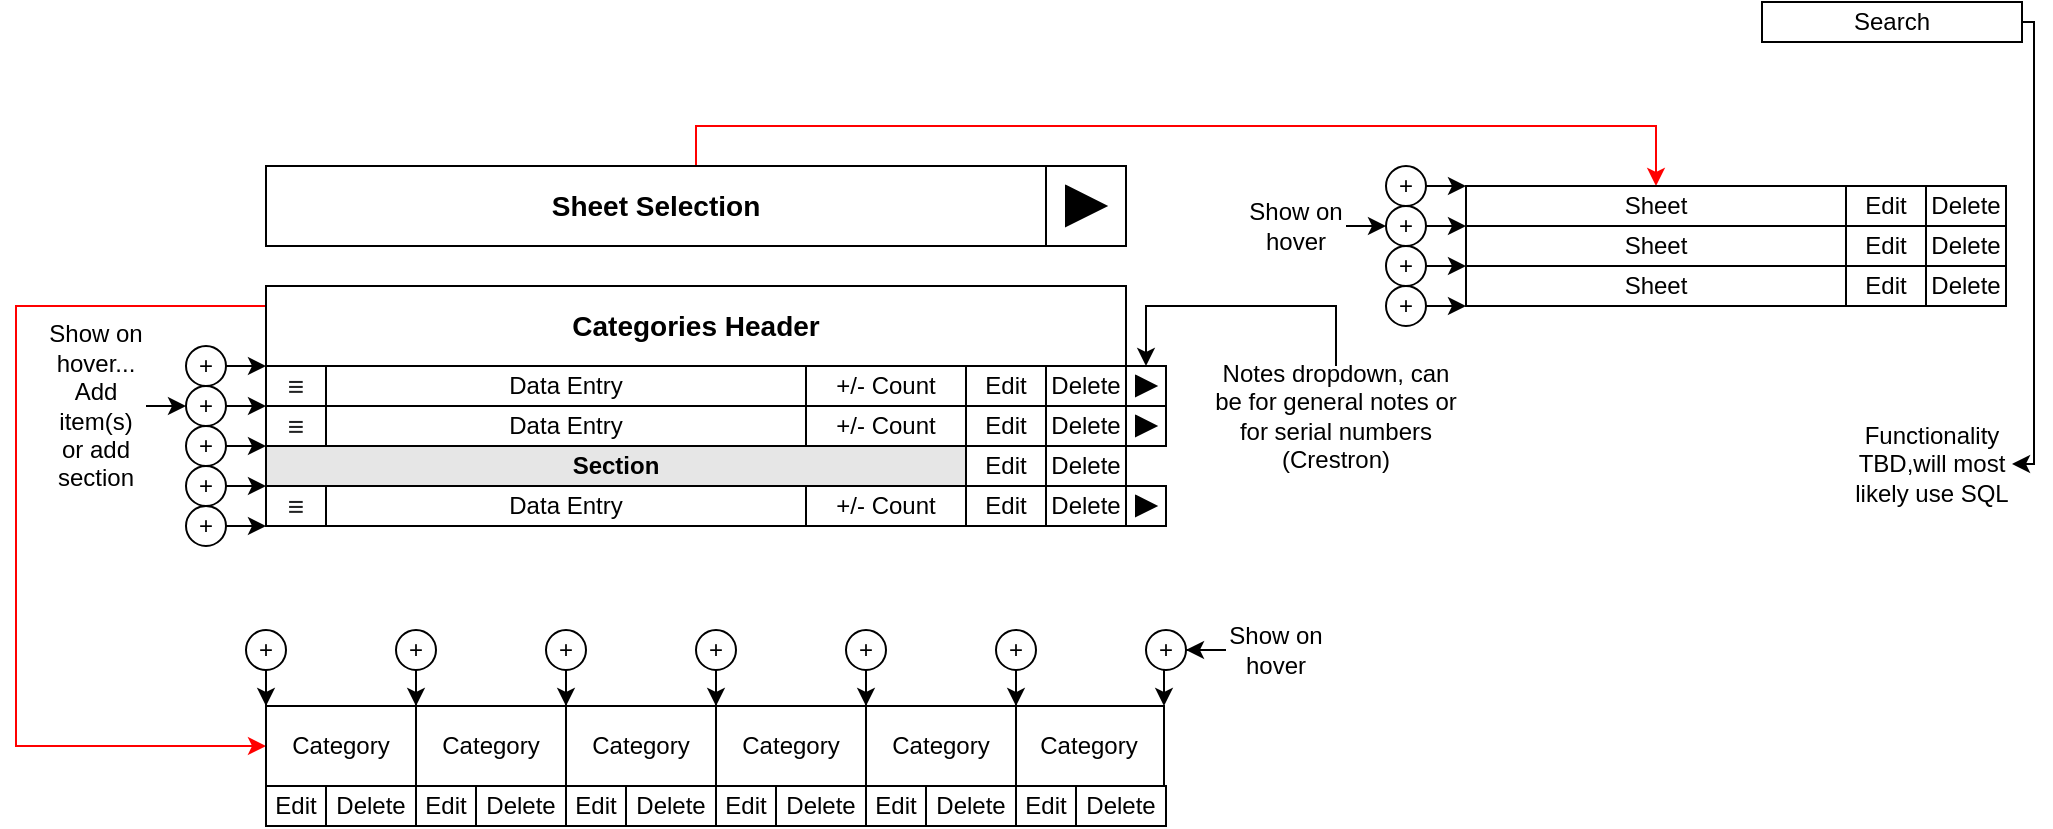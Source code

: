 <mxfile version="13.6.2" type="device"><diagram id="RHENS1DSU_hlxbDOXH_C" name="Page-1"><mxGraphModel dx="1022" dy="463" grid="0" gridSize="10" guides="1" tooltips="1" connect="1" arrows="1" fold="1" page="1" pageScale="1" pageWidth="1100" pageHeight="850" math="0" shadow="0"><root><mxCell id="0"/><mxCell id="1" parent="0"/><mxCell id="EL4wbSfKQfcHoNDGpAxY-31" style="edgeStyle=orthogonalEdgeStyle;rounded=0;orthogonalLoop=1;jettySize=auto;html=1;entryX=0.5;entryY=0;entryDx=0;entryDy=0;strokeColor=#FF0000;" parent="1" source="_UwHp0IW8KI8kmCHkKum-1" target="EL4wbSfKQfcHoNDGpAxY-26" edge="1"><mxGeometry relative="1" as="geometry"><Array as="points"><mxPoint x="424" y="70"/><mxPoint x="904" y="70"/></Array></mxGeometry></mxCell><mxCell id="_UwHp0IW8KI8kmCHkKum-1" value="Sheet Selection" style="rounded=0;whiteSpace=wrap;html=1;fontSize=14;fontStyle=1" parent="1" vertex="1"><mxGeometry x="209" y="90" width="390" height="40" as="geometry"/></mxCell><mxCell id="XSAtlldlIPVX3yGTOueM-1" style="edgeStyle=orthogonalEdgeStyle;rounded=0;orthogonalLoop=1;jettySize=auto;html=1;exitX=0;exitY=0.25;exitDx=0;exitDy=0;entryX=0;entryY=0.5;entryDx=0;entryDy=0;strokeColor=#FF0000;" parent="1" source="EL4wbSfKQfcHoNDGpAxY-2" target="XSAtlldlIPVX3yGTOueM-3" edge="1"><mxGeometry relative="1" as="geometry"><mxPoint x="205" y="457.5" as="targetPoint"/><Array as="points"><mxPoint x="84" y="160"/><mxPoint x="84" y="380"/></Array></mxGeometry></mxCell><mxCell id="EL4wbSfKQfcHoNDGpAxY-2" value="Categories Header" style="rounded=0;whiteSpace=wrap;html=1;fontStyle=1;fontSize=14;" parent="1" vertex="1"><mxGeometry x="209" y="150" width="430" height="40" as="geometry"/></mxCell><mxCell id="EL4wbSfKQfcHoNDGpAxY-3" value="Data Entry" style="rounded=0;whiteSpace=wrap;html=1;" parent="1" vertex="1"><mxGeometry x="239" y="190" width="240" height="20" as="geometry"/></mxCell><mxCell id="EL4wbSfKQfcHoNDGpAxY-4" value="Edit" style="rounded=0;whiteSpace=wrap;html=1;" parent="1" vertex="1"><mxGeometry x="559" y="190" width="40" height="20" as="geometry"/></mxCell><mxCell id="EL4wbSfKQfcHoNDGpAxY-5" value="Delete" style="rounded=0;whiteSpace=wrap;html=1;" parent="1" vertex="1"><mxGeometry x="599" y="190" width="40" height="20" as="geometry"/></mxCell><mxCell id="EL4wbSfKQfcHoNDGpAxY-6" value="Data Entry" style="rounded=0;whiteSpace=wrap;html=1;" parent="1" vertex="1"><mxGeometry x="239" y="210" width="240" height="20" as="geometry"/></mxCell><mxCell id="EL4wbSfKQfcHoNDGpAxY-7" value="Edit" style="rounded=0;whiteSpace=wrap;html=1;" parent="1" vertex="1"><mxGeometry x="559" y="210" width="40" height="20" as="geometry"/></mxCell><mxCell id="EL4wbSfKQfcHoNDGpAxY-8" value="Delete" style="rounded=0;whiteSpace=wrap;html=1;" parent="1" vertex="1"><mxGeometry x="599" y="210" width="40" height="20" as="geometry"/></mxCell><mxCell id="EL4wbSfKQfcHoNDGpAxY-15" value="Data Entry" style="rounded=0;whiteSpace=wrap;html=1;" parent="1" vertex="1"><mxGeometry x="239" y="250" width="240" height="20" as="geometry"/></mxCell><mxCell id="EL4wbSfKQfcHoNDGpAxY-16" value="Edit" style="rounded=0;whiteSpace=wrap;html=1;" parent="1" vertex="1"><mxGeometry x="559" y="250" width="40" height="20" as="geometry"/></mxCell><mxCell id="EL4wbSfKQfcHoNDGpAxY-17" value="Delete" style="rounded=0;whiteSpace=wrap;html=1;" parent="1" vertex="1"><mxGeometry x="599" y="250" width="40" height="20" as="geometry"/></mxCell><mxCell id="EL4wbSfKQfcHoNDGpAxY-18" value="+/- Count" style="rounded=0;whiteSpace=wrap;html=1;" parent="1" vertex="1"><mxGeometry x="479" y="190" width="80" height="20" as="geometry"/></mxCell><mxCell id="EL4wbSfKQfcHoNDGpAxY-22" value="+/- Count" style="rounded=0;whiteSpace=wrap;html=1;" parent="1" vertex="1"><mxGeometry x="479" y="250" width="80" height="20" as="geometry"/></mxCell><mxCell id="EL4wbSfKQfcHoNDGpAxY-24" value="+/- Count" style="rounded=0;whiteSpace=wrap;html=1;" parent="1" vertex="1"><mxGeometry x="479" y="210" width="80" height="20" as="geometry"/></mxCell><mxCell id="EL4wbSfKQfcHoNDGpAxY-26" value="Sheet" style="rounded=0;whiteSpace=wrap;html=1;" parent="1" vertex="1"><mxGeometry x="809" y="100" width="190" height="20" as="geometry"/></mxCell><mxCell id="EL4wbSfKQfcHoNDGpAxY-28" value="Edit" style="rounded=0;whiteSpace=wrap;html=1;" parent="1" vertex="1"><mxGeometry x="999" y="100" width="40" height="20" as="geometry"/></mxCell><mxCell id="EL4wbSfKQfcHoNDGpAxY-29" value="Delete" style="rounded=0;whiteSpace=wrap;html=1;" parent="1" vertex="1"><mxGeometry x="1039" y="100" width="40" height="20" as="geometry"/></mxCell><mxCell id="EL4wbSfKQfcHoNDGpAxY-33" value="&lt;span style=&quot;color: rgb(32 , 33 , 34) ; font-family: sans-serif ; font-size: 14px ; background-color: rgb(255 , 255 , 255)&quot;&gt;≡&lt;/span&gt;" style="rounded=0;whiteSpace=wrap;html=1;" parent="1" vertex="1"><mxGeometry x="209" y="190" width="30" height="20" as="geometry"/></mxCell><mxCell id="EL4wbSfKQfcHoNDGpAxY-34" value="&lt;span style=&quot;color: rgb(32 , 33 , 34) ; font-family: sans-serif ; font-size: 14px ; background-color: rgb(255 , 255 , 255)&quot;&gt;≡&lt;/span&gt;" style="rounded=0;whiteSpace=wrap;html=1;" parent="1" vertex="1"><mxGeometry x="209" y="210" width="30" height="20" as="geometry"/></mxCell><mxCell id="EL4wbSfKQfcHoNDGpAxY-35" value="&lt;span style=&quot;color: rgb(32 , 33 , 34) ; font-family: sans-serif ; font-size: 14px ; background-color: rgb(255 , 255 , 255)&quot;&gt;≡&lt;/span&gt;" style="rounded=0;whiteSpace=wrap;html=1;" parent="1" vertex="1"><mxGeometry x="209" y="250" width="30" height="20" as="geometry"/></mxCell><mxCell id="EL4wbSfKQfcHoNDGpAxY-40" style="edgeStyle=orthogonalEdgeStyle;rounded=0;orthogonalLoop=1;jettySize=auto;html=1;exitX=1;exitY=0.5;exitDx=0;exitDy=0;entryX=0;entryY=0;entryDx=0;entryDy=0;" parent="1" source="EL4wbSfKQfcHoNDGpAxY-39" target="EL4wbSfKQfcHoNDGpAxY-34" edge="1"><mxGeometry relative="1" as="geometry"/></mxCell><mxCell id="EL4wbSfKQfcHoNDGpAxY-39" value="+" style="ellipse;whiteSpace=wrap;html=1;aspect=fixed;" parent="1" vertex="1"><mxGeometry x="169" y="200" width="20" height="20" as="geometry"/></mxCell><mxCell id="EL4wbSfKQfcHoNDGpAxY-41" style="edgeStyle=orthogonalEdgeStyle;rounded=0;orthogonalLoop=1;jettySize=auto;html=1;exitX=1;exitY=0.5;exitDx=0;exitDy=0;entryX=0;entryY=0;entryDx=0;entryDy=0;" parent="1" source="EL4wbSfKQfcHoNDGpAxY-42" edge="1"><mxGeometry relative="1" as="geometry"><mxPoint x="209" y="230" as="targetPoint"/></mxGeometry></mxCell><mxCell id="EL4wbSfKQfcHoNDGpAxY-42" value="+" style="ellipse;whiteSpace=wrap;html=1;aspect=fixed;" parent="1" vertex="1"><mxGeometry x="169" y="220" width="20" height="20" as="geometry"/></mxCell><mxCell id="EL4wbSfKQfcHoNDGpAxY-43" style="edgeStyle=orthogonalEdgeStyle;rounded=0;orthogonalLoop=1;jettySize=auto;html=1;exitX=1;exitY=0.5;exitDx=0;exitDy=0;entryX=0;entryY=0;entryDx=0;entryDy=0;" parent="1" source="EL4wbSfKQfcHoNDGpAxY-44" edge="1"><mxGeometry relative="1" as="geometry"><mxPoint x="209" y="250" as="targetPoint"/></mxGeometry></mxCell><mxCell id="EL4wbSfKQfcHoNDGpAxY-44" value="+" style="ellipse;whiteSpace=wrap;html=1;aspect=fixed;" parent="1" vertex="1"><mxGeometry x="169" y="240" width="20" height="20" as="geometry"/></mxCell><mxCell id="EL4wbSfKQfcHoNDGpAxY-45" style="edgeStyle=orthogonalEdgeStyle;rounded=0;orthogonalLoop=1;jettySize=auto;html=1;exitX=1;exitY=0.5;exitDx=0;exitDy=0;entryX=0;entryY=0;entryDx=0;entryDy=0;" parent="1" source="EL4wbSfKQfcHoNDGpAxY-46" edge="1"><mxGeometry relative="1" as="geometry"><mxPoint x="209" y="190" as="targetPoint"/></mxGeometry></mxCell><mxCell id="EL4wbSfKQfcHoNDGpAxY-46" value="+" style="ellipse;whiteSpace=wrap;html=1;aspect=fixed;" parent="1" vertex="1"><mxGeometry x="169" y="180" width="20" height="20" as="geometry"/></mxCell><mxCell id="EL4wbSfKQfcHoNDGpAxY-48" style="edgeStyle=orthogonalEdgeStyle;rounded=0;orthogonalLoop=1;jettySize=auto;html=1;exitX=1;exitY=0.5;exitDx=0;exitDy=0;entryX=0;entryY=0.5;entryDx=0;entryDy=0;" parent="1" source="EL4wbSfKQfcHoNDGpAxY-47" target="EL4wbSfKQfcHoNDGpAxY-39" edge="1"><mxGeometry relative="1" as="geometry"/></mxCell><mxCell id="EL4wbSfKQfcHoNDGpAxY-47" value="Show on hover...&lt;br&gt;Add item(s) or add section" style="text;html=1;strokeColor=none;fillColor=none;align=center;verticalAlign=middle;whiteSpace=wrap;rounded=0;" parent="1" vertex="1"><mxGeometry x="99" y="162.5" width="50" height="95" as="geometry"/></mxCell><mxCell id="EL4wbSfKQfcHoNDGpAxY-49" style="edgeStyle=orthogonalEdgeStyle;rounded=0;orthogonalLoop=1;jettySize=auto;html=1;exitX=1;exitY=0.5;exitDx=0;exitDy=0;entryX=0;entryY=0;entryDx=0;entryDy=0;" parent="1" source="EL4wbSfKQfcHoNDGpAxY-50" edge="1"><mxGeometry relative="1" as="geometry"><mxPoint x="809" y="120" as="targetPoint"/></mxGeometry></mxCell><mxCell id="EL4wbSfKQfcHoNDGpAxY-50" value="+" style="ellipse;whiteSpace=wrap;html=1;aspect=fixed;" parent="1" vertex="1"><mxGeometry x="769" y="110" width="20" height="20" as="geometry"/></mxCell><mxCell id="EL4wbSfKQfcHoNDGpAxY-51" style="edgeStyle=orthogonalEdgeStyle;rounded=0;orthogonalLoop=1;jettySize=auto;html=1;exitX=1;exitY=0.5;exitDx=0;exitDy=0;entryX=0;entryY=0;entryDx=0;entryDy=0;" parent="1" source="EL4wbSfKQfcHoNDGpAxY-52" edge="1"><mxGeometry relative="1" as="geometry"><mxPoint x="809" y="140" as="targetPoint"/></mxGeometry></mxCell><mxCell id="EL4wbSfKQfcHoNDGpAxY-52" value="+" style="ellipse;whiteSpace=wrap;html=1;aspect=fixed;" parent="1" vertex="1"><mxGeometry x="769" y="130" width="20" height="20" as="geometry"/></mxCell><mxCell id="EL4wbSfKQfcHoNDGpAxY-53" style="edgeStyle=orthogonalEdgeStyle;rounded=0;orthogonalLoop=1;jettySize=auto;html=1;exitX=1;exitY=0.5;exitDx=0;exitDy=0;entryX=0;entryY=0;entryDx=0;entryDy=0;" parent="1" source="EL4wbSfKQfcHoNDGpAxY-54" edge="1"><mxGeometry relative="1" as="geometry"><mxPoint x="809" y="160" as="targetPoint"/></mxGeometry></mxCell><mxCell id="EL4wbSfKQfcHoNDGpAxY-54" value="+" style="ellipse;whiteSpace=wrap;html=1;aspect=fixed;" parent="1" vertex="1"><mxGeometry x="769" y="150" width="20" height="20" as="geometry"/></mxCell><mxCell id="EL4wbSfKQfcHoNDGpAxY-55" style="edgeStyle=orthogonalEdgeStyle;rounded=0;orthogonalLoop=1;jettySize=auto;html=1;exitX=1;exitY=0.5;exitDx=0;exitDy=0;entryX=0;entryY=0;entryDx=0;entryDy=0;" parent="1" source="EL4wbSfKQfcHoNDGpAxY-56" edge="1"><mxGeometry relative="1" as="geometry"><mxPoint x="809" y="100" as="targetPoint"/></mxGeometry></mxCell><mxCell id="EL4wbSfKQfcHoNDGpAxY-56" value="+" style="ellipse;whiteSpace=wrap;html=1;aspect=fixed;" parent="1" vertex="1"><mxGeometry x="769" y="90" width="20" height="20" as="geometry"/></mxCell><mxCell id="EL4wbSfKQfcHoNDGpAxY-57" style="edgeStyle=orthogonalEdgeStyle;rounded=0;orthogonalLoop=1;jettySize=auto;html=1;exitX=1;exitY=0.5;exitDx=0;exitDy=0;entryX=0;entryY=0.5;entryDx=0;entryDy=0;" parent="1" source="EL4wbSfKQfcHoNDGpAxY-58" target="EL4wbSfKQfcHoNDGpAxY-50" edge="1"><mxGeometry relative="1" as="geometry"/></mxCell><mxCell id="EL4wbSfKQfcHoNDGpAxY-58" value="Show on hover" style="text;html=1;strokeColor=none;fillColor=none;align=center;verticalAlign=middle;whiteSpace=wrap;rounded=0;" parent="1" vertex="1"><mxGeometry x="699" y="95" width="50" height="50" as="geometry"/></mxCell><mxCell id="EL4wbSfKQfcHoNDGpAxY-59" value="Sheet" style="rounded=0;whiteSpace=wrap;html=1;" parent="1" vertex="1"><mxGeometry x="809" y="120" width="190" height="20" as="geometry"/></mxCell><mxCell id="EL4wbSfKQfcHoNDGpAxY-60" value="Edit" style="rounded=0;whiteSpace=wrap;html=1;" parent="1" vertex="1"><mxGeometry x="999" y="120" width="40" height="20" as="geometry"/></mxCell><mxCell id="EL4wbSfKQfcHoNDGpAxY-61" value="Delete" style="rounded=0;whiteSpace=wrap;html=1;" parent="1" vertex="1"><mxGeometry x="1039" y="120" width="40" height="20" as="geometry"/></mxCell><mxCell id="EL4wbSfKQfcHoNDGpAxY-62" value="Sheet" style="rounded=0;whiteSpace=wrap;html=1;" parent="1" vertex="1"><mxGeometry x="809" y="140" width="190" height="20" as="geometry"/></mxCell><mxCell id="EL4wbSfKQfcHoNDGpAxY-63" value="Edit" style="rounded=0;whiteSpace=wrap;html=1;" parent="1" vertex="1"><mxGeometry x="999" y="140" width="40" height="20" as="geometry"/></mxCell><mxCell id="EL4wbSfKQfcHoNDGpAxY-64" value="Delete" style="rounded=0;whiteSpace=wrap;html=1;" parent="1" vertex="1"><mxGeometry x="1039" y="140" width="40" height="20" as="geometry"/></mxCell><mxCell id="EL4wbSfKQfcHoNDGpAxY-68" value="" style="rounded=0;whiteSpace=wrap;html=1;" parent="1" vertex="1"><mxGeometry x="599" y="90" width="40" height="40" as="geometry"/></mxCell><mxCell id="EL4wbSfKQfcHoNDGpAxY-69" value="" style="triangle;whiteSpace=wrap;html=1;fillColor=#000000;" parent="1" vertex="1"><mxGeometry x="609" y="100" width="20" height="20" as="geometry"/></mxCell><mxCell id="rs5mpeiaYi7JldL0CaZV-3" value="" style="rounded=0;whiteSpace=wrap;html=1;" parent="1" vertex="1"><mxGeometry x="639" y="190" width="20" height="20" as="geometry"/></mxCell><mxCell id="rs5mpeiaYi7JldL0CaZV-4" value="" style="triangle;whiteSpace=wrap;html=1;fillColor=#000000;" parent="1" vertex="1"><mxGeometry x="644" y="195" width="10" height="10" as="geometry"/></mxCell><mxCell id="rs5mpeiaYi7JldL0CaZV-5" value="" style="rounded=0;whiteSpace=wrap;html=1;" parent="1" vertex="1"><mxGeometry x="639" y="250" width="20" height="20" as="geometry"/></mxCell><mxCell id="rs5mpeiaYi7JldL0CaZV-6" value="" style="triangle;whiteSpace=wrap;html=1;fillColor=#000000;" parent="1" vertex="1"><mxGeometry x="644" y="255" width="10" height="10" as="geometry"/></mxCell><mxCell id="rs5mpeiaYi7JldL0CaZV-7" value="" style="rounded=0;whiteSpace=wrap;html=1;" parent="1" vertex="1"><mxGeometry x="639" y="210" width="20" height="20" as="geometry"/></mxCell><mxCell id="rs5mpeiaYi7JldL0CaZV-8" value="" style="triangle;whiteSpace=wrap;html=1;fillColor=#000000;" parent="1" vertex="1"><mxGeometry x="644" y="215" width="10" height="10" as="geometry"/></mxCell><mxCell id="rs5mpeiaYi7JldL0CaZV-11" style="edgeStyle=orthogonalEdgeStyle;rounded=0;orthogonalLoop=1;jettySize=auto;html=1;exitX=0.5;exitY=0;exitDx=0;exitDy=0;entryX=0.5;entryY=0;entryDx=0;entryDy=0;" parent="1" source="rs5mpeiaYi7JldL0CaZV-10" target="rs5mpeiaYi7JldL0CaZV-3" edge="1"><mxGeometry relative="1" as="geometry"><Array as="points"><mxPoint x="744" y="160"/><mxPoint x="649" y="160"/></Array></mxGeometry></mxCell><mxCell id="rs5mpeiaYi7JldL0CaZV-10" value="Notes dropdown, can be for general notes or for serial numbers (Crestron)" style="text;html=1;strokeColor=none;fillColor=none;align=center;verticalAlign=middle;whiteSpace=wrap;rounded=0;" parent="1" vertex="1"><mxGeometry x="679" y="190" width="130" height="50" as="geometry"/></mxCell><mxCell id="rs5mpeiaYi7JldL0CaZV-15" style="edgeStyle=orthogonalEdgeStyle;rounded=0;orthogonalLoop=1;jettySize=auto;html=1;exitX=1;exitY=0.5;exitDx=0;exitDy=0;entryX=0;entryY=0;entryDx=0;entryDy=0;" parent="1" source="rs5mpeiaYi7JldL0CaZV-16" edge="1"><mxGeometry relative="1" as="geometry"><mxPoint x="209" y="270" as="targetPoint"/></mxGeometry></mxCell><mxCell id="rs5mpeiaYi7JldL0CaZV-16" value="+" style="ellipse;whiteSpace=wrap;html=1;aspect=fixed;" parent="1" vertex="1"><mxGeometry x="169" y="260" width="20" height="20" as="geometry"/></mxCell><mxCell id="rs5mpeiaYi7JldL0CaZV-17" value="Section" style="rounded=0;whiteSpace=wrap;html=1;fontStyle=1;fillColor=#E6E6E6;" parent="1" vertex="1"><mxGeometry x="209" y="230" width="350" height="20" as="geometry"/></mxCell><mxCell id="rs5mpeiaYi7JldL0CaZV-18" value="Edit" style="rounded=0;whiteSpace=wrap;html=1;" parent="1" vertex="1"><mxGeometry x="559" y="230" width="40" height="20" as="geometry"/></mxCell><mxCell id="rs5mpeiaYi7JldL0CaZV-19" value="Delete" style="rounded=0;whiteSpace=wrap;html=1;" parent="1" vertex="1"><mxGeometry x="599" y="230" width="40" height="20" as="geometry"/></mxCell><mxCell id="XSAtlldlIPVX3yGTOueM-3" value="Category" style="rounded=0;whiteSpace=wrap;html=1;" parent="1" vertex="1"><mxGeometry x="209" y="360" width="75" height="40" as="geometry"/></mxCell><mxCell id="XSAtlldlIPVX3yGTOueM-6" style="edgeStyle=orthogonalEdgeStyle;rounded=0;orthogonalLoop=1;jettySize=auto;html=1;entryX=0;entryY=0;entryDx=0;entryDy=0;" parent="1" source="XSAtlldlIPVX3yGTOueM-5" target="XSAtlldlIPVX3yGTOueM-3" edge="1"><mxGeometry relative="1" as="geometry"/></mxCell><mxCell id="XSAtlldlIPVX3yGTOueM-5" value="+" style="ellipse;whiteSpace=wrap;html=1;aspect=fixed;" parent="1" vertex="1"><mxGeometry x="199" y="322" width="20" height="20" as="geometry"/></mxCell><mxCell id="XSAtlldlIPVX3yGTOueM-10" style="edgeStyle=orthogonalEdgeStyle;rounded=0;orthogonalLoop=1;jettySize=auto;html=1;entryX=1;entryY=0;entryDx=0;entryDy=0;" parent="1" source="XSAtlldlIPVX3yGTOueM-11" target="XSAtlldlIPVX3yGTOueM-3" edge="1"><mxGeometry relative="1" as="geometry"><mxPoint x="334" y="360" as="targetPoint"/></mxGeometry></mxCell><mxCell id="XSAtlldlIPVX3yGTOueM-11" value="+" style="ellipse;whiteSpace=wrap;html=1;aspect=fixed;" parent="1" vertex="1"><mxGeometry x="274" y="322" width="20" height="20" as="geometry"/></mxCell><mxCell id="XSAtlldlIPVX3yGTOueM-18" value="Category" style="rounded=0;whiteSpace=wrap;html=1;" parent="1" vertex="1"><mxGeometry x="284" y="360" width="75" height="40" as="geometry"/></mxCell><mxCell id="XSAtlldlIPVX3yGTOueM-21" style="edgeStyle=orthogonalEdgeStyle;rounded=0;orthogonalLoop=1;jettySize=auto;html=1;entryX=1;entryY=0;entryDx=0;entryDy=0;" parent="1" source="XSAtlldlIPVX3yGTOueM-22" target="XSAtlldlIPVX3yGTOueM-18" edge="1"><mxGeometry relative="1" as="geometry"><mxPoint x="355" y="342" as="targetPoint"/></mxGeometry></mxCell><mxCell id="XSAtlldlIPVX3yGTOueM-22" value="+" style="ellipse;whiteSpace=wrap;html=1;aspect=fixed;" parent="1" vertex="1"><mxGeometry x="349" y="322" width="20" height="20" as="geometry"/></mxCell><mxCell id="XSAtlldlIPVX3yGTOueM-25" value="Category" style="rounded=0;whiteSpace=wrap;html=1;" parent="1" vertex="1"><mxGeometry x="583" y="360" width="75" height="40" as="geometry"/></mxCell><mxCell id="XSAtlldlIPVX3yGTOueM-26" style="edgeStyle=orthogonalEdgeStyle;rounded=0;orthogonalLoop=1;jettySize=auto;html=1;entryX=1;entryY=0;entryDx=0;entryDy=0;" parent="1" target="XSAtlldlIPVX3yGTOueM-25" edge="1"><mxGeometry relative="1" as="geometry"><mxPoint x="654" y="342" as="targetPoint"/><mxPoint x="658" y="342" as="sourcePoint"/></mxGeometry></mxCell><mxCell id="XSAtlldlIPVX3yGTOueM-27" value="+" style="ellipse;whiteSpace=wrap;html=1;aspect=fixed;" parent="1" vertex="1"><mxGeometry x="649" y="322" width="20" height="20" as="geometry"/></mxCell><mxCell id="XSAtlldlIPVX3yGTOueM-28" value="Category" style="rounded=0;whiteSpace=wrap;html=1;" parent="1" vertex="1"><mxGeometry x="359" y="360" width="75" height="40" as="geometry"/></mxCell><mxCell id="XSAtlldlIPVX3yGTOueM-29" style="edgeStyle=orthogonalEdgeStyle;rounded=0;orthogonalLoop=1;jettySize=auto;html=1;entryX=1;entryY=0;entryDx=0;entryDy=0;" parent="1" source="XSAtlldlIPVX3yGTOueM-30" target="XSAtlldlIPVX3yGTOueM-28" edge="1"><mxGeometry relative="1" as="geometry"><mxPoint x="430" y="342" as="targetPoint"/></mxGeometry></mxCell><mxCell id="XSAtlldlIPVX3yGTOueM-30" value="+" style="ellipse;whiteSpace=wrap;html=1;aspect=fixed;" parent="1" vertex="1"><mxGeometry x="424" y="322" width="20" height="20" as="geometry"/></mxCell><mxCell id="XSAtlldlIPVX3yGTOueM-31" value="Category" style="rounded=0;whiteSpace=wrap;html=1;" parent="1" vertex="1"><mxGeometry x="434" y="360" width="75" height="40" as="geometry"/></mxCell><mxCell id="XSAtlldlIPVX3yGTOueM-32" style="edgeStyle=orthogonalEdgeStyle;rounded=0;orthogonalLoop=1;jettySize=auto;html=1;entryX=1;entryY=0;entryDx=0;entryDy=0;" parent="1" source="XSAtlldlIPVX3yGTOueM-33" target="XSAtlldlIPVX3yGTOueM-31" edge="1"><mxGeometry relative="1" as="geometry"><mxPoint x="505" y="342" as="targetPoint"/></mxGeometry></mxCell><mxCell id="XSAtlldlIPVX3yGTOueM-33" value="+" style="ellipse;whiteSpace=wrap;html=1;aspect=fixed;" parent="1" vertex="1"><mxGeometry x="499" y="322" width="20" height="20" as="geometry"/></mxCell><mxCell id="XSAtlldlIPVX3yGTOueM-34" value="Category" style="rounded=0;whiteSpace=wrap;html=1;" parent="1" vertex="1"><mxGeometry x="509" y="360" width="75" height="40" as="geometry"/></mxCell><mxCell id="XSAtlldlIPVX3yGTOueM-35" style="edgeStyle=orthogonalEdgeStyle;rounded=0;orthogonalLoop=1;jettySize=auto;html=1;entryX=1;entryY=0;entryDx=0;entryDy=0;" parent="1" source="XSAtlldlIPVX3yGTOueM-36" target="XSAtlldlIPVX3yGTOueM-34" edge="1"><mxGeometry relative="1" as="geometry"><mxPoint x="580" y="342" as="targetPoint"/></mxGeometry></mxCell><mxCell id="XSAtlldlIPVX3yGTOueM-36" value="+" style="ellipse;whiteSpace=wrap;html=1;aspect=fixed;" parent="1" vertex="1"><mxGeometry x="574" y="322" width="20" height="20" as="geometry"/></mxCell><mxCell id="XSAtlldlIPVX3yGTOueM-41" value="Edit" style="rounded=0;whiteSpace=wrap;html=1;" parent="1" vertex="1"><mxGeometry x="209" y="400" width="30" height="20" as="geometry"/></mxCell><mxCell id="XSAtlldlIPVX3yGTOueM-42" value="Delete" style="rounded=0;whiteSpace=wrap;html=1;" parent="1" vertex="1"><mxGeometry x="239" y="400" width="45" height="20" as="geometry"/></mxCell><mxCell id="XSAtlldlIPVX3yGTOueM-43" value="Edit" style="rounded=0;whiteSpace=wrap;html=1;" parent="1" vertex="1"><mxGeometry x="284" y="400" width="30" height="20" as="geometry"/></mxCell><mxCell id="XSAtlldlIPVX3yGTOueM-44" value="Delete" style="rounded=0;whiteSpace=wrap;html=1;" parent="1" vertex="1"><mxGeometry x="314" y="400" width="45" height="20" as="geometry"/></mxCell><mxCell id="XSAtlldlIPVX3yGTOueM-45" value="Edit" style="rounded=0;whiteSpace=wrap;html=1;" parent="1" vertex="1"><mxGeometry x="359" y="400" width="30" height="20" as="geometry"/></mxCell><mxCell id="XSAtlldlIPVX3yGTOueM-46" value="Delete" style="rounded=0;whiteSpace=wrap;html=1;" parent="1" vertex="1"><mxGeometry x="389" y="400" width="45" height="20" as="geometry"/></mxCell><mxCell id="XSAtlldlIPVX3yGTOueM-47" value="Edit" style="rounded=0;whiteSpace=wrap;html=1;" parent="1" vertex="1"><mxGeometry x="434" y="400" width="30" height="20" as="geometry"/></mxCell><mxCell id="XSAtlldlIPVX3yGTOueM-48" value="Delete" style="rounded=0;whiteSpace=wrap;html=1;" parent="1" vertex="1"><mxGeometry x="464" y="400" width="45" height="20" as="geometry"/></mxCell><mxCell id="XSAtlldlIPVX3yGTOueM-49" value="Edit" style="rounded=0;whiteSpace=wrap;html=1;" parent="1" vertex="1"><mxGeometry x="509" y="400" width="30" height="20" as="geometry"/></mxCell><mxCell id="XSAtlldlIPVX3yGTOueM-50" value="Delete" style="rounded=0;whiteSpace=wrap;html=1;" parent="1" vertex="1"><mxGeometry x="539" y="400" width="45" height="20" as="geometry"/></mxCell><mxCell id="XSAtlldlIPVX3yGTOueM-51" value="Edit" style="rounded=0;whiteSpace=wrap;html=1;" parent="1" vertex="1"><mxGeometry x="584" y="400" width="30" height="20" as="geometry"/></mxCell><mxCell id="XSAtlldlIPVX3yGTOueM-52" value="Delete" style="rounded=0;whiteSpace=wrap;html=1;" parent="1" vertex="1"><mxGeometry x="614" y="400" width="45" height="20" as="geometry"/></mxCell><mxCell id="XSAtlldlIPVX3yGTOueM-57" style="edgeStyle=orthogonalEdgeStyle;rounded=0;orthogonalLoop=1;jettySize=auto;html=1;entryX=1;entryY=0.5;entryDx=0;entryDy=0;" parent="1" source="XSAtlldlIPVX3yGTOueM-54" target="XSAtlldlIPVX3yGTOueM-27" edge="1"><mxGeometry relative="1" as="geometry"/></mxCell><mxCell id="XSAtlldlIPVX3yGTOueM-54" value="Show on hover" style="text;html=1;strokeColor=none;fillColor=none;align=center;verticalAlign=middle;whiteSpace=wrap;rounded=0;" parent="1" vertex="1"><mxGeometry x="689" y="307" width="50" height="50" as="geometry"/></mxCell><mxCell id="bazmbLEesQbwMwiI7Dm1-2" value="" style="edgeStyle=orthogonalEdgeStyle;rounded=0;orthogonalLoop=1;jettySize=auto;html=1;exitX=1;exitY=0.5;exitDx=0;exitDy=0;" edge="1" parent="1" source="bazmbLEesQbwMwiI7Dm1-1" target="bazmbLEesQbwMwiI7Dm1-3"><mxGeometry relative="1" as="geometry"><Array as="points"><mxPoint x="1093" y="18"/><mxPoint x="1093" y="239"/></Array></mxGeometry></mxCell><mxCell id="bazmbLEesQbwMwiI7Dm1-1" value="Search" style="rounded=0;whiteSpace=wrap;html=1;" vertex="1" parent="1"><mxGeometry x="957" y="8" width="130" height="20" as="geometry"/></mxCell><mxCell id="bazmbLEesQbwMwiI7Dm1-3" value="Functionality TBD,will most likely use SQL" style="text;html=1;strokeColor=none;fillColor=none;align=center;verticalAlign=middle;whiteSpace=wrap;rounded=0;" vertex="1" parent="1"><mxGeometry x="1002" y="208" width="80" height="62" as="geometry"/></mxCell></root></mxGraphModel></diagram></mxfile>